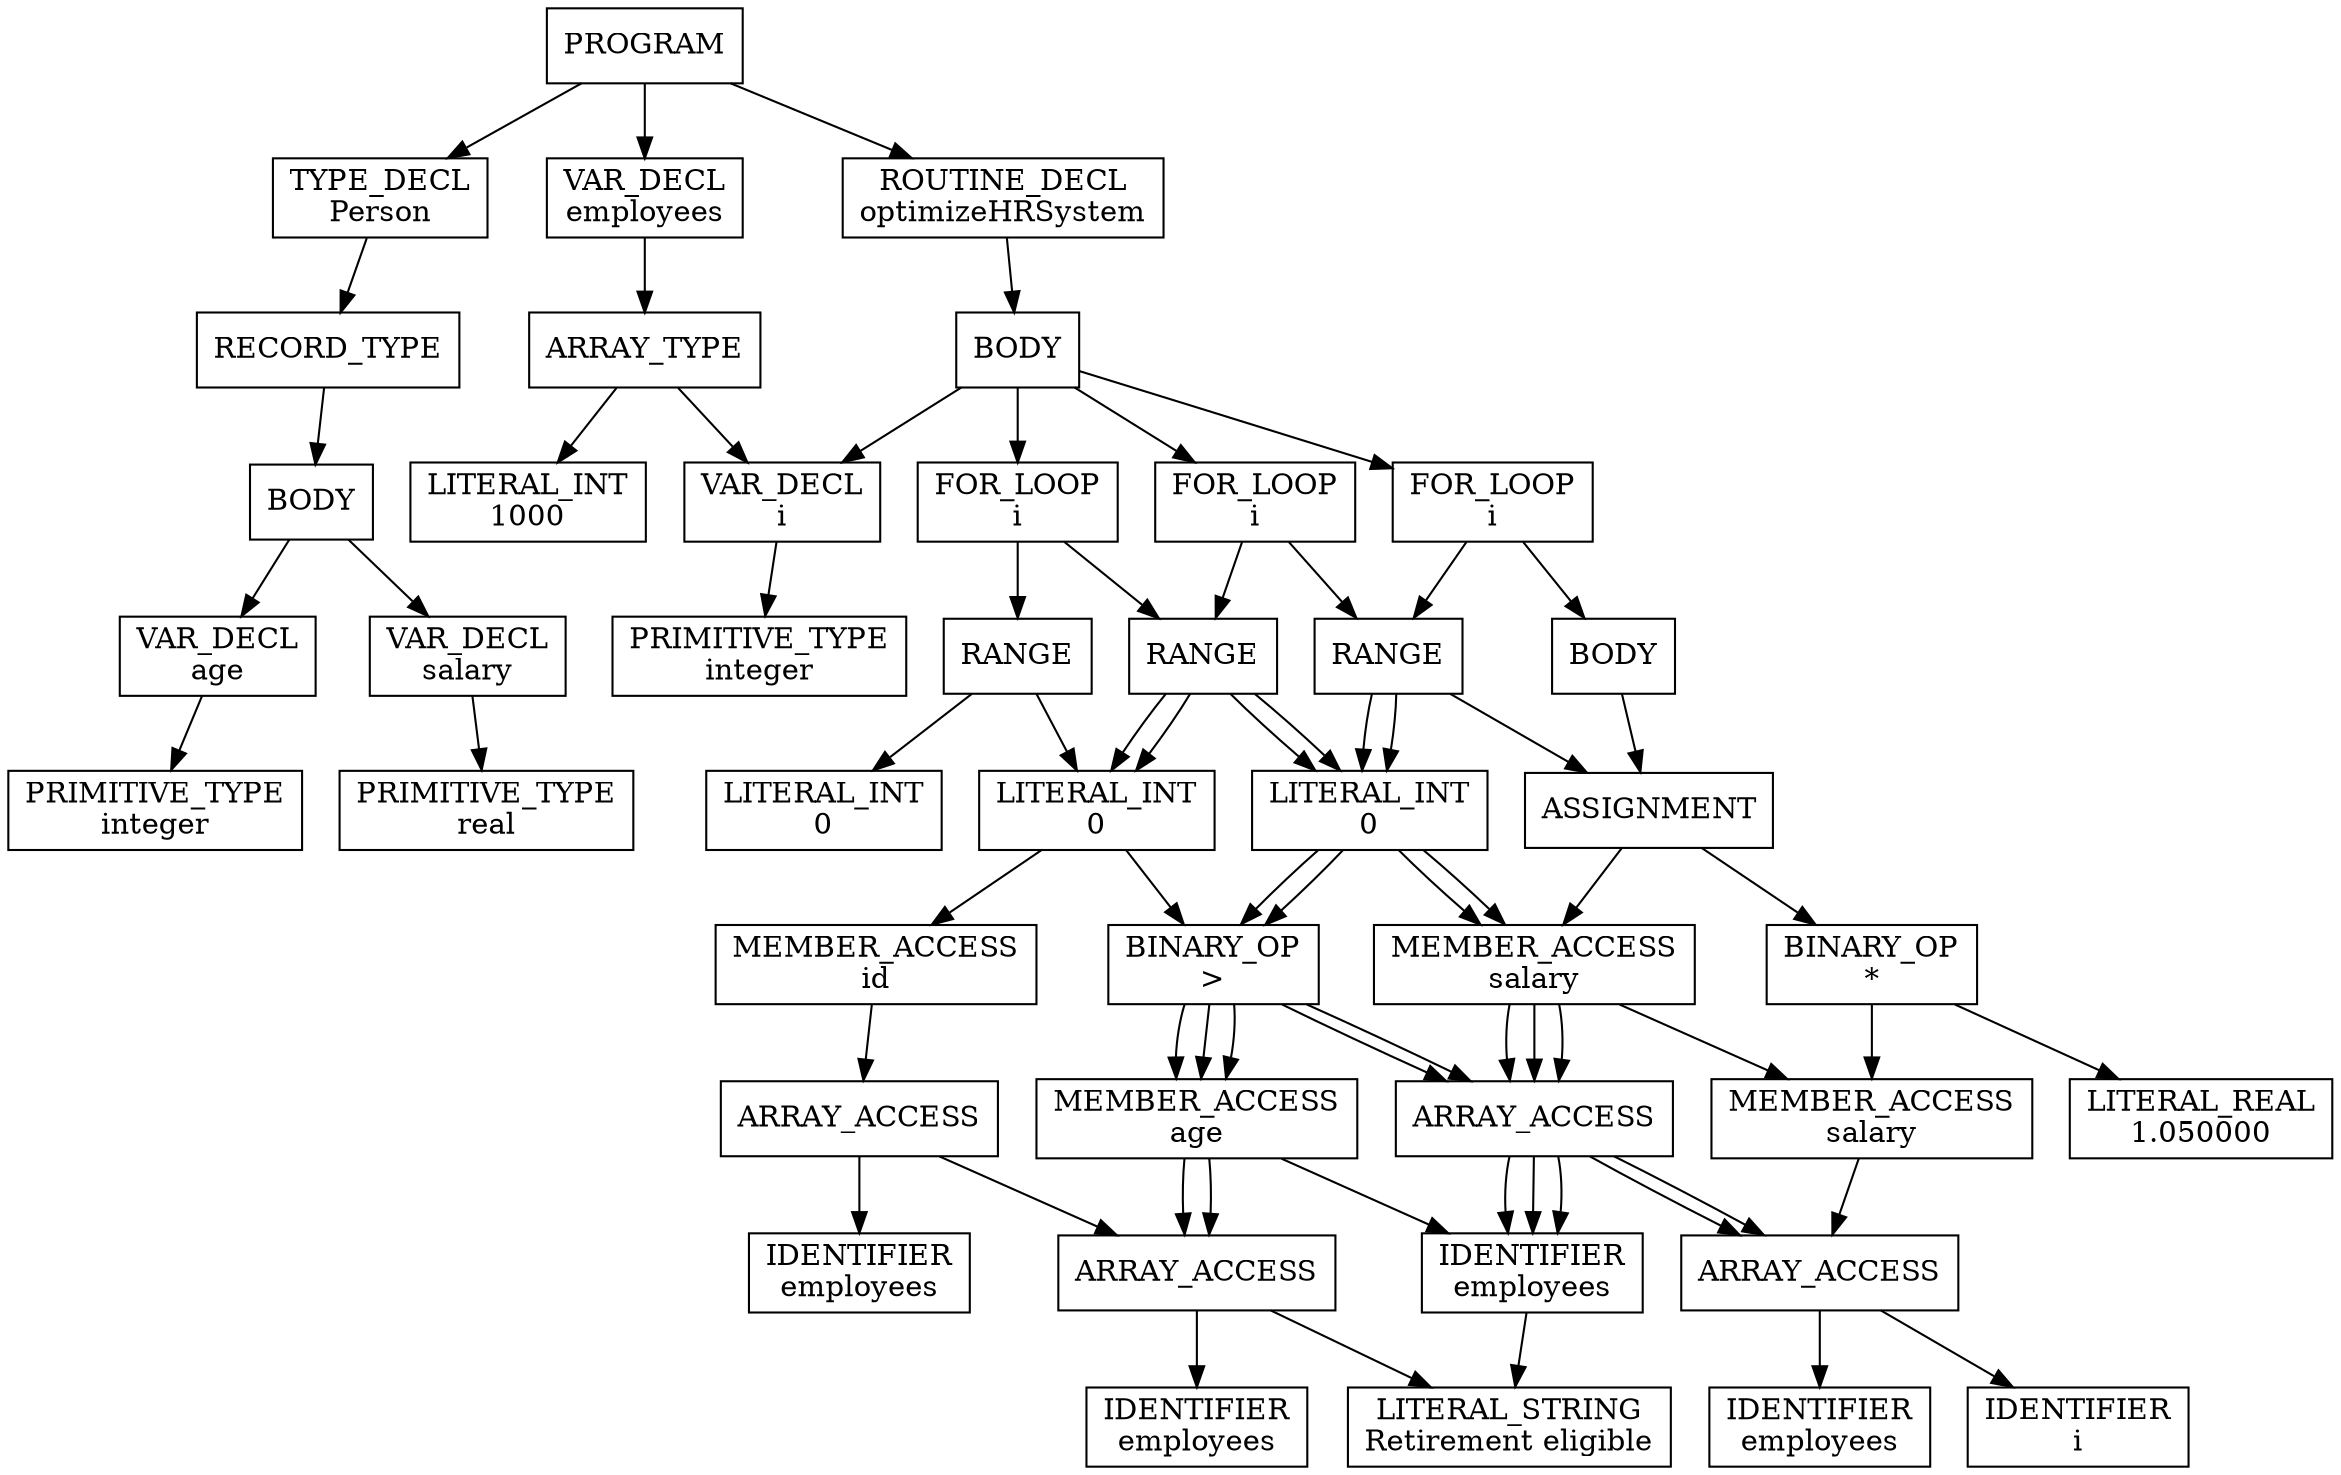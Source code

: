 digraph AST {
  node [shape=box];
  n0 [label="PROGRAM"];
  n0 -> n1;
  n1 [label="TYPE_DECL\nPerson"];
  n1 -> n2;
  n2 [label="RECORD_TYPE"];
  n2 -> n3;
  n3 [label="BODY"];
  n3 -> n4;
  n4 [label="VAR_DECL\nage"];
  n4 -> n5;
  n5 [label="PRIMITIVE_TYPE\ninteger"];
  n3 -> n1004;
  n1004 [label="VAR_DECL\nsalary"];
  n1004 -> n1005;
  n1005 [label="PRIMITIVE_TYPE\nreal"];
  n0 -> n1001;
  n1001 [label="VAR_DECL\nemployees"];
  n1001 -> n1002;
  n1002 [label="ARRAY_TYPE"];
  n1002 -> n1003;
  n1003 [label="LITERAL_INT\n1000"];
  n1002 -> n2003;
  n2003 [label="USER_TYPE\nPerson"];
  n0 -> n2001;
  n2001 [label="ROUTINE_DECL\noptimizeHRSystem"];
  n2001 -> n2002;
  n2002 [label="BODY"];
  n2002 -> n2003;
  n2003 [label="VAR_DECL\ni"];
  n2003 -> n2004;
  n2004 [label="PRIMITIVE_TYPE\ninteger"];
  n2002 -> n3003;
  n3003 [label="FOR_LOOP\ni"];
  n3003 -> n3004;
  n3004 [label="RANGE"];
  n3004 -> n3005;
  n3005 [label="LITERAL_INT\n0"];
  n3004 -> n4005;
  n4005 [label="LITERAL_INT\n999"];
  n3003 -> n4004;
  n4004 [label="BODY"];
  n4004 -> n4005;
  n4005 [label="ASSIGNMENT"];
  n4005 -> n4006;
  n4006 [label="MEMBER_ACCESS\nid"];
  n4006 -> n4007;
  n4007 [label="ARRAY_ACCESS"];
  n4007 -> n4008;
  n4008 [label="IDENTIFIER\nemployees"];
  n4007 -> n5008;
  n5008 [label="IDENTIFIER\ni"];
  n4005 -> n5006;
  n5006 [label="BINARY_OP\n+"];
  n5006 -> n5007;
  n5007 [label="IDENTIFIER\ni"];
  n5006 -> n6007;
  n6007 [label="LITERAL_INT\n1000"];
  n4004 -> n5005;
  n5005 [label="ASSIGNMENT"];
  n5005 -> n5006;
  n5006 [label="MEMBER_ACCESS\nisManager"];
  n5006 -> n5007;
  n5007 [label="ARRAY_ACCESS"];
  n5007 -> n5008;
  n5008 [label="IDENTIFIER\nemployees"];
  n5007 -> n6008;
  n6008 [label="IDENTIFIER\ni"];
  n5005 -> n6006;
  n6006 [label="BINARY_OP\n="];
  n6006 -> n6007;
  n6007 [label="BINARY_OP\n%"];
  n6007 -> n6008;
  n6008 [label="IDENTIFIER\ni"];
  n6007 -> n7008;
  n7008 [label="LITERAL_INT\n10"];
  n6006 -> n7007;
  n7007 [label="LITERAL_INT\n0"];
  n2002 -> n4003;
  n4003 [label="FOR_LOOP\ni"];
  n4003 -> n4004;
  n4004 [label="RANGE"];
  n4004 -> n4005;
  n4005 [label="LITERAL_INT\n0"];
  n4004 -> n5005;
  n5005 [label="LITERAL_INT\n999"];
  n4003 -> n5004;
  n5004 [label="BODY"];
  n5004 -> n5005;
  n5005 [label="IF_STMT"];
  n5005 -> n5006;
  n5006 [label="BINARY_OP\n>"];
  n5006 -> n5007;
  n5007 [label="MEMBER_ACCESS\nage"];
  n5007 -> n5008;
  n5008 [label="ARRAY_ACCESS"];
  n5008 -> n5009;
  n5009 [label="IDENTIFIER\nemployees"];
  n5008 -> n6009;
  n6009 [label="IDENTIFIER\ni"];
  n5006 -> n6007;
  n6007 [label="LITERAL_INT\n65"];
  n5005 -> n6006;
  n6006 [label="BODY"];
  n6006 -> n6007;
  n6007 [label="PRINT_STMT"];
  n6007 -> n6008;
  n6008 [label="EXPR_LIST"];
  n6008 -> n6009;
  n6009 [label="LITERAL_STRING\nRetirement eligible"];
  n2002 -> n5003;
  n5003 [label="FOR_LOOP\ni"];
  n5003 -> n5004;
  n5004 [label="RANGE"];
  n5004 -> n5005;
  n5005 [label="LITERAL_INT\n0"];
  n5004 -> n6005;
  n6005 [label="LITERAL_INT\n999"];
  n5003 -> n6004;
  n6004 [label="BODY"];
  n6004 -> n6005;
  n6005 [label="ASSIGNMENT"];
  n6005 -> n6006;
  n6006 [label="MEMBER_ACCESS\nsalary"];
  n6006 -> n6007;
  n6007 [label="ARRAY_ACCESS"];
  n6007 -> n6008;
  n6008 [label="IDENTIFIER\nemployees"];
  n6007 -> n7008;
  n7008 [label="IDENTIFIER\ni"];
  n6005 -> n7006;
  n7006 [label="BINARY_OP\n*"];
  n7006 -> n7007;
  n7007 [label="MEMBER_ACCESS\nsalary"];
  n7007 -> n7008;
  n7008 [label="ARRAY_ACCESS"];
  n7008 -> n7009;
  n7009 [label="IDENTIFIER\nemployees"];
  n7008 -> n8009;
  n8009 [label="IDENTIFIER\ni"];
  n7006 -> n8007;
  n8007 [label="LITERAL_REAL\n1.050000"];
}
